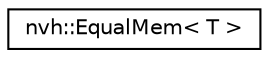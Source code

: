 digraph "Graphical Class Hierarchy"
{
 // LATEX_PDF_SIZE
  edge [fontname="Helvetica",fontsize="10",labelfontname="Helvetica",labelfontsize="10"];
  node [fontname="Helvetica",fontsize="10",shape=record];
  rankdir="LR";
  Node0 [label="nvh::EqualMem\< T \>",height=0.2,width=0.4,color="black", fillcolor="white", style="filled",URL="$structnvh_1_1_equal_mem.html",tooltip=" "];
}
